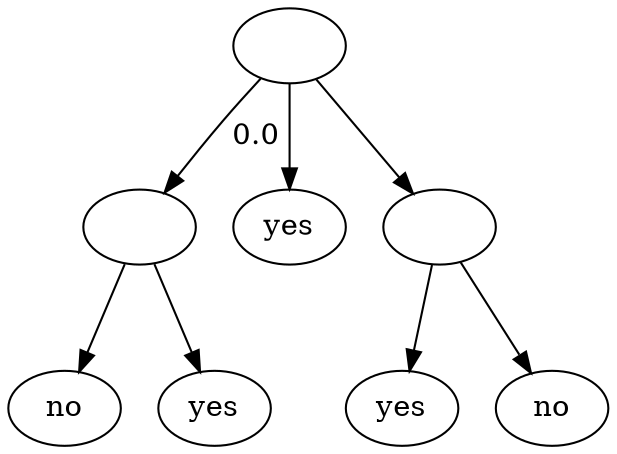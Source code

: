 digraph DecisionTree {
graph [ordering="out"];
  0 [label=""];
  0 -> 1 [label=" 0.0"];
  1 [label=""];
  1 -> 2 [label=" "];
  2 [label="no"];
  1 -> 3 [label=" "];
  3 [label="yes"];
  0 -> 4 [label=" "];
  4 [label="yes"];
  0 -> 5 [label=" "];
  5 [label=""];
  5 -> 6 [label=" "];
  6 [label="yes"];
  5 -> 7 [label=" "];
  7 [label="no"];
}
